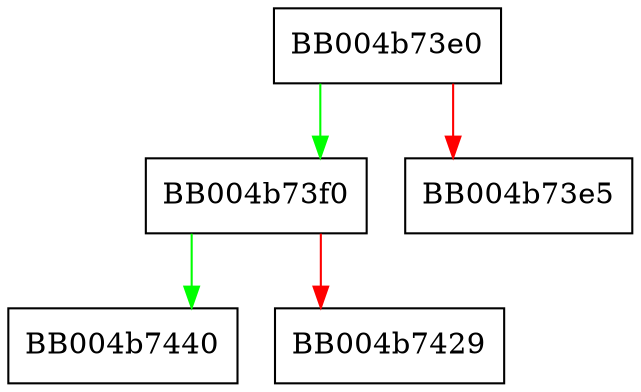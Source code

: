 digraph ossl_qrx_provide_secret {
  node [shape="box"];
  graph [splines=ortho];
  BB004b73e0 -> BB004b73f0 [color="green"];
  BB004b73e0 -> BB004b73e5 [color="red"];
  BB004b73f0 -> BB004b7440 [color="green"];
  BB004b73f0 -> BB004b7429 [color="red"];
}